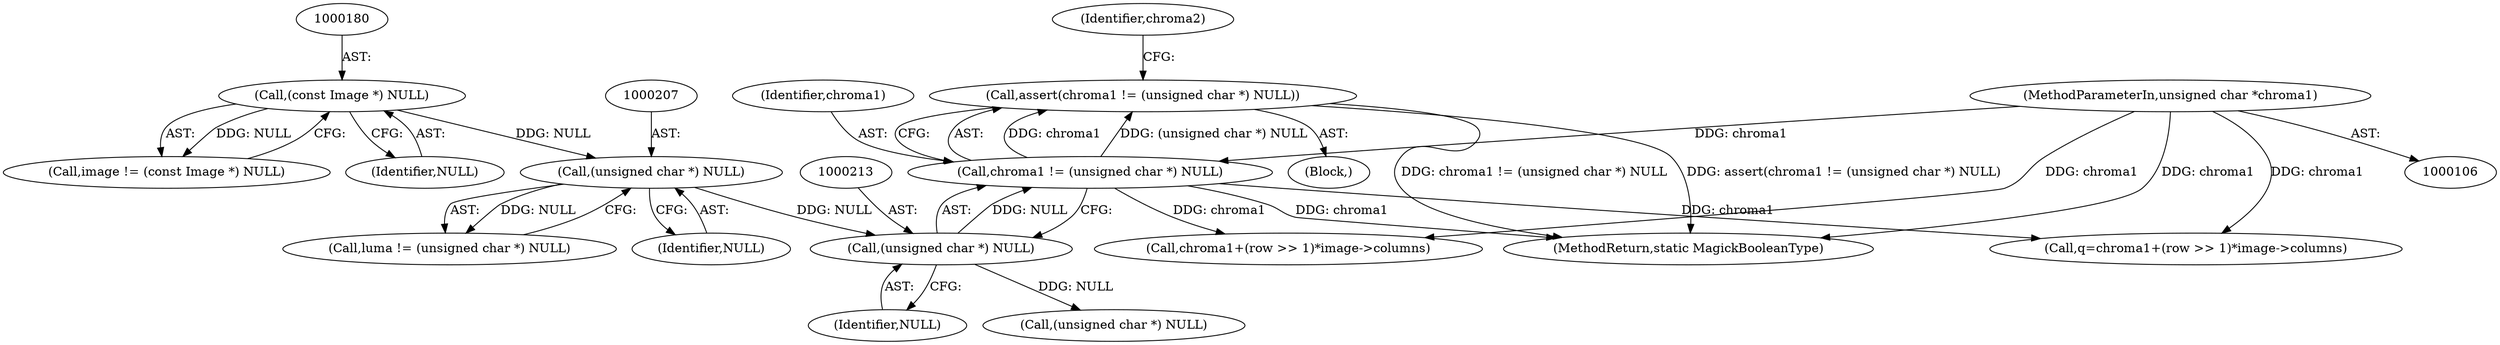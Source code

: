 digraph "0_ImageMagick_1e6a3ace073c9ec9c71e439c111d23c6e66cb6ae@API" {
"1000209" [label="(Call,assert(chroma1 != (unsigned char *) NULL))"];
"1000210" [label="(Call,chroma1 != (unsigned char *) NULL)"];
"1000109" [label="(MethodParameterIn,unsigned char *chroma1)"];
"1000212" [label="(Call,(unsigned char *) NULL)"];
"1000206" [label="(Call,(unsigned char *) NULL)"];
"1000179" [label="(Call,(const Image *) NULL)"];
"1000177" [label="(Call,image != (const Image *) NULL)"];
"1000206" [label="(Call,(unsigned char *) NULL)"];
"1000209" [label="(Call,assert(chroma1 != (unsigned char *) NULL))"];
"1000112" [label="(Block,)"];
"1000211" [label="(Identifier,chroma1)"];
"1000574" [label="(Call,q=chroma1+(row >> 1)*image->columns)"];
"1000212" [label="(Call,(unsigned char *) NULL)"];
"1000214" [label="(Identifier,NULL)"];
"1000204" [label="(Call,luma != (unsigned char *) NULL)"];
"1000823" [label="(MethodReturn,static MagickBooleanType)"];
"1000217" [label="(Identifier,chroma2)"];
"1000576" [label="(Call,chroma1+(row >> 1)*image->columns)"];
"1000181" [label="(Identifier,NULL)"];
"1000208" [label="(Identifier,NULL)"];
"1000218" [label="(Call,(unsigned char *) NULL)"];
"1000109" [label="(MethodParameterIn,unsigned char *chroma1)"];
"1000179" [label="(Call,(const Image *) NULL)"];
"1000210" [label="(Call,chroma1 != (unsigned char *) NULL)"];
"1000209" -> "1000112"  [label="AST: "];
"1000209" -> "1000210"  [label="CFG: "];
"1000210" -> "1000209"  [label="AST: "];
"1000217" -> "1000209"  [label="CFG: "];
"1000209" -> "1000823"  [label="DDG: assert(chroma1 != (unsigned char *) NULL)"];
"1000209" -> "1000823"  [label="DDG: chroma1 != (unsigned char *) NULL"];
"1000210" -> "1000209"  [label="DDG: chroma1"];
"1000210" -> "1000209"  [label="DDG: (unsigned char *) NULL"];
"1000210" -> "1000212"  [label="CFG: "];
"1000211" -> "1000210"  [label="AST: "];
"1000212" -> "1000210"  [label="AST: "];
"1000210" -> "1000823"  [label="DDG: chroma1"];
"1000109" -> "1000210"  [label="DDG: chroma1"];
"1000212" -> "1000210"  [label="DDG: NULL"];
"1000210" -> "1000574"  [label="DDG: chroma1"];
"1000210" -> "1000576"  [label="DDG: chroma1"];
"1000109" -> "1000106"  [label="AST: "];
"1000109" -> "1000823"  [label="DDG: chroma1"];
"1000109" -> "1000574"  [label="DDG: chroma1"];
"1000109" -> "1000576"  [label="DDG: chroma1"];
"1000212" -> "1000214"  [label="CFG: "];
"1000213" -> "1000212"  [label="AST: "];
"1000214" -> "1000212"  [label="AST: "];
"1000206" -> "1000212"  [label="DDG: NULL"];
"1000212" -> "1000218"  [label="DDG: NULL"];
"1000206" -> "1000204"  [label="AST: "];
"1000206" -> "1000208"  [label="CFG: "];
"1000207" -> "1000206"  [label="AST: "];
"1000208" -> "1000206"  [label="AST: "];
"1000204" -> "1000206"  [label="CFG: "];
"1000206" -> "1000204"  [label="DDG: NULL"];
"1000179" -> "1000206"  [label="DDG: NULL"];
"1000179" -> "1000177"  [label="AST: "];
"1000179" -> "1000181"  [label="CFG: "];
"1000180" -> "1000179"  [label="AST: "];
"1000181" -> "1000179"  [label="AST: "];
"1000177" -> "1000179"  [label="CFG: "];
"1000179" -> "1000177"  [label="DDG: NULL"];
}
